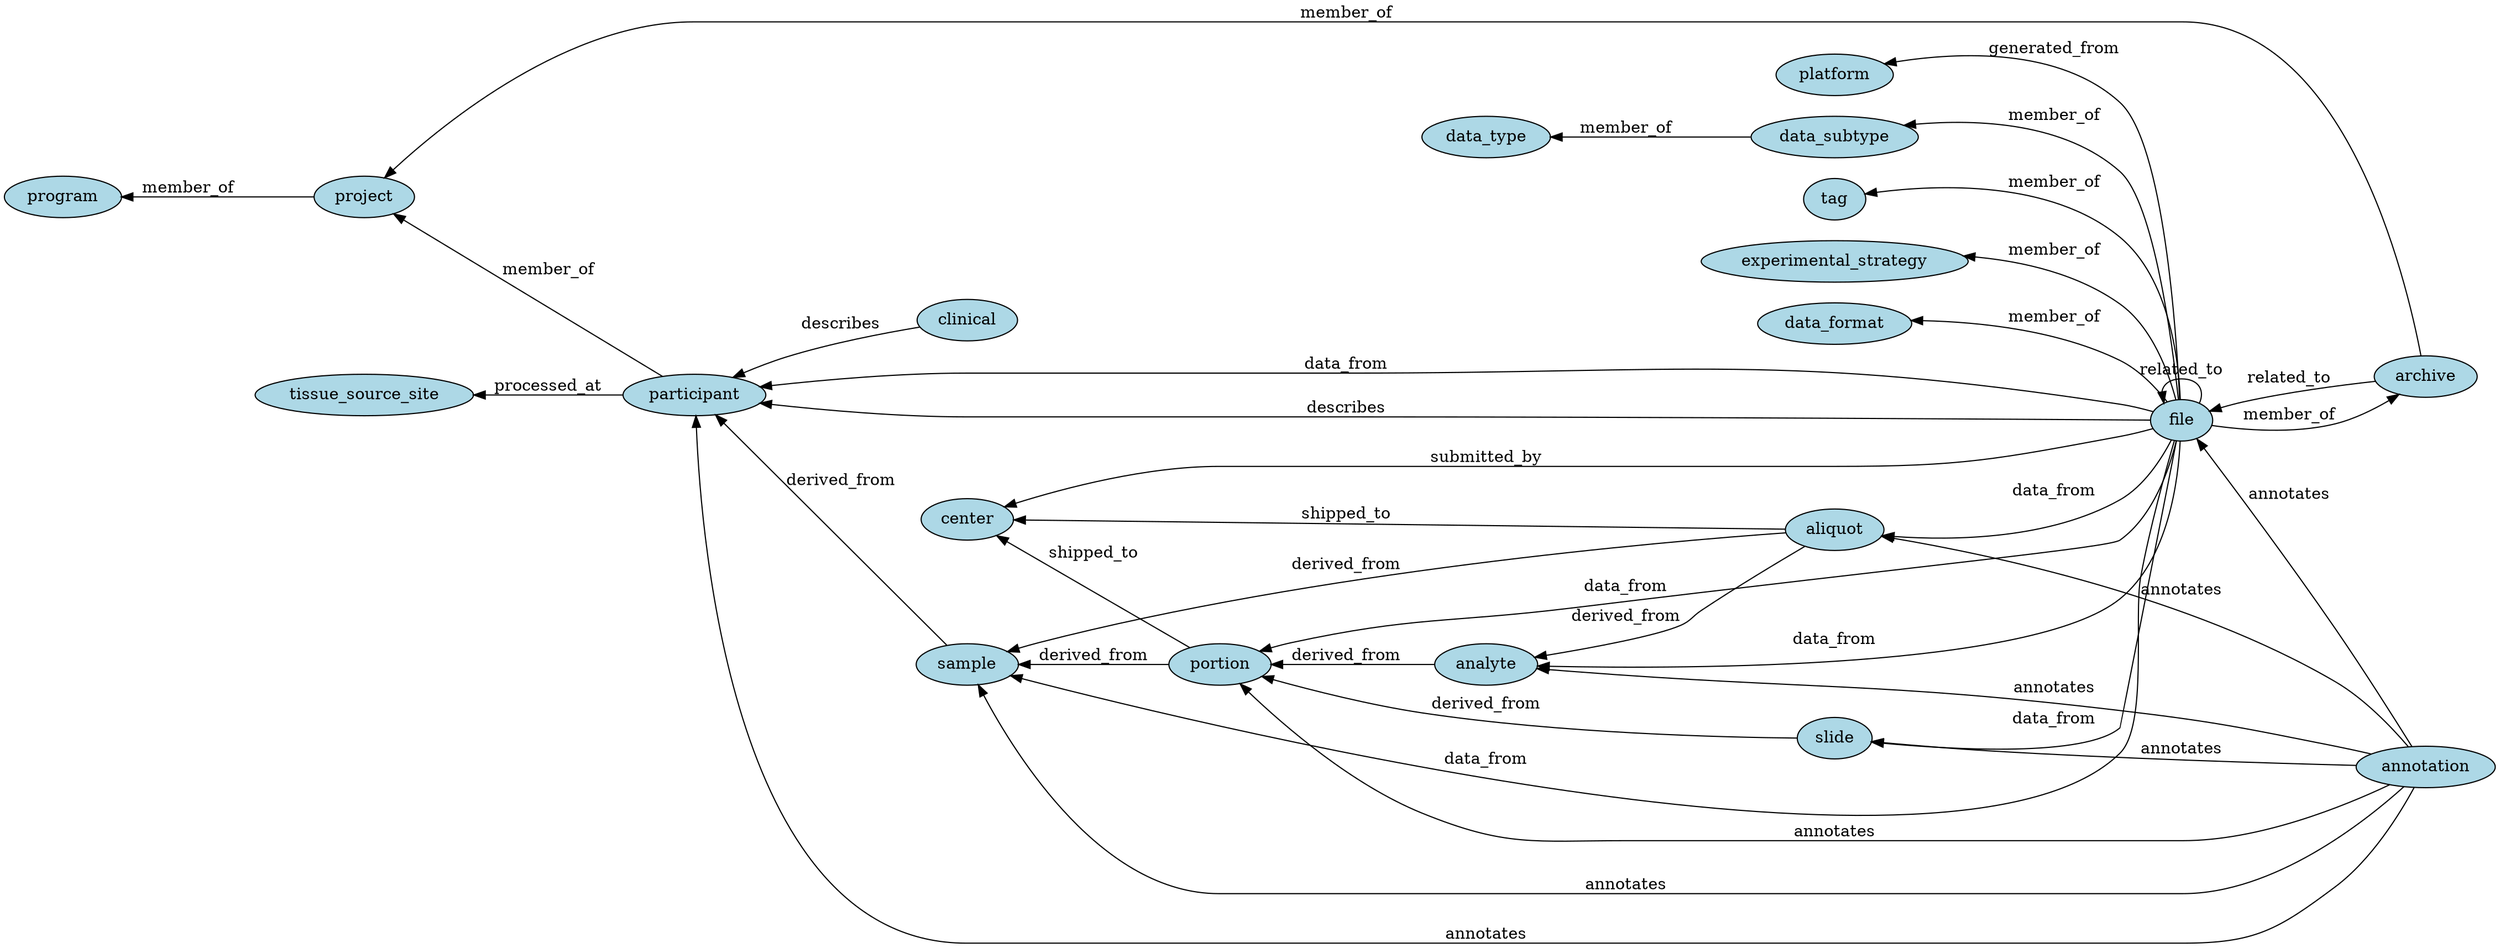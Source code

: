 // High level graph representation of GDC data model
digraph {
	graph [rankdir=RL]
	node [fillcolor=lightblue style=filled]
		participant [label=participant]
		aliquot [label=aliquot]
		program [label=program]
		project [label=project]
		clinical [label=clinical]
		center [label=center]
		sample [label=sample]
		portion [label=portion]
		analyte [label=analyte]
		slide [label=slide]
		file [label=file]
		annotation [label=annotation]
		archive [label=archive]
		tissue_source_site [label=tissue_source_site]
		platform [label=platform]
		data_type [label=data_type]
		data_subtype [label=data_subtype]
		tag [label=tag]
		experimental_strategy [label=experimental_strategy]
		data_format [label=data_format]
			aliquot -> analyte [label=derived_from]
			aliquot -> sample [label=derived_from]
			analyte -> portion [label=derived_from]
			portion -> sample [label=derived_from]
			sample -> participant [label=derived_from]
			slide -> portion [label=derived_from]
			file -> file [label=related_to]
			archive -> file [label=related_to]
			participant -> project [label=member_of]
			project -> program [label=member_of]
			archive -> project [label=member_of]
			file -> archive [label=member_of]
			file -> experimental_strategy [label=member_of]
			file -> data_subtype [label=member_of]
			file -> data_format [label=member_of]
			file -> tag [label=member_of]
			data_subtype -> data_type [label=member_of]
			participant -> tissue_source_site [label=processed_at]
			file -> platform [label=generated_from]
			file -> aliquot [label=data_from]
			file -> analyte [label=data_from]
			file -> portion [label=data_from]
			file -> sample [label=data_from]
			file -> participant [label=data_from]
			file -> slide [label=data_from]
			file -> participant [label=describes]
			clinical -> participant [label=describes]
			annotation -> participant [label=annotates]
			annotation -> sample [label=annotates]
			annotation -> slide [label=annotates]
			annotation -> portion [label=annotates]
			annotation -> analyte [label=annotates]
			annotation -> aliquot [label=annotates]
			annotation -> file [label=annotates]
			aliquot -> center [label=shipped_to]
			portion -> center [label=shipped_to]
			file -> center [label=submitted_by]
}